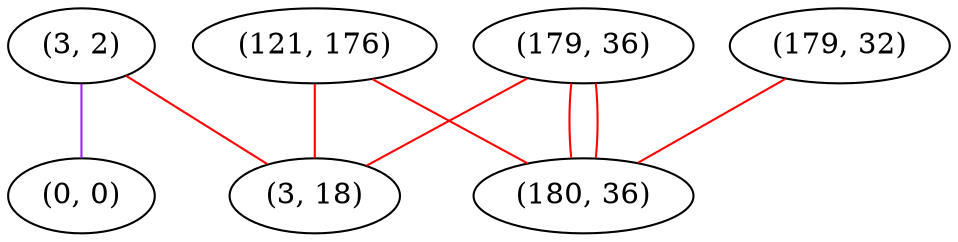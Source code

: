 graph "" {
"(3, 2)";
"(0, 0)";
"(179, 36)";
"(121, 176)";
"(3, 18)";
"(179, 32)";
"(180, 36)";
"(3, 2)" -- "(3, 18)"  [color=red, key=0, weight=1];
"(3, 2)" -- "(0, 0)"  [color=purple, key=0, weight=4];
"(179, 36)" -- "(3, 18)"  [color=red, key=0, weight=1];
"(179, 36)" -- "(180, 36)"  [color=red, key=0, weight=1];
"(179, 36)" -- "(180, 36)"  [color=red, key=1, weight=1];
"(121, 176)" -- "(3, 18)"  [color=red, key=0, weight=1];
"(121, 176)" -- "(180, 36)"  [color=red, key=0, weight=1];
"(179, 32)" -- "(180, 36)"  [color=red, key=0, weight=1];
}
